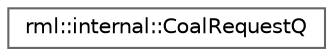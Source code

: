 digraph "类继承关系图"
{
 // LATEX_PDF_SIZE
  bgcolor="transparent";
  edge [fontname=Helvetica,fontsize=10,labelfontname=Helvetica,labelfontsize=10];
  node [fontname=Helvetica,fontsize=10,shape=box,height=0.2,width=0.4];
  rankdir="LR";
  Node0 [id="Node000000",label="rml::internal::CoalRequestQ",height=0.2,width=0.4,color="grey40", fillcolor="white", style="filled",URL="$classrml_1_1internal_1_1_coal_request_q.html",tooltip=" "];
}
